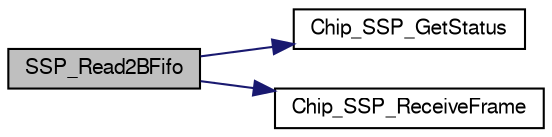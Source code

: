 digraph "SSP_Read2BFifo"
{
  edge [fontname="FreeSans",fontsize="10",labelfontname="FreeSans",labelfontsize="10"];
  node [fontname="FreeSans",fontsize="10",shape=record];
  rankdir="LR";
  Node1 [label="SSP_Read2BFifo",height=0.2,width=0.4,color="black", fillcolor="grey75", style="filled", fontcolor="black"];
  Node1 -> Node2 [color="midnightblue",fontsize="10",style="solid"];
  Node2 [label="Chip_SSP_GetStatus",height=0.2,width=0.4,color="black", fillcolor="white", style="filled",URL="$group__SSP__17XX__40XX.html#ga82dd278bcdbd80eaacc43abc211a970f",tooltip="Get the current status of SSP controller. "];
  Node1 -> Node3 [color="midnightblue",fontsize="10",style="solid"];
  Node3 [label="Chip_SSP_ReceiveFrame",height=0.2,width=0.4,color="black", fillcolor="white", style="filled",URL="$group__SSP__17XX__40XX.html#ga7da053acf90aff24ca59bdf673207aac",tooltip="Get received SSP data. "];
}
